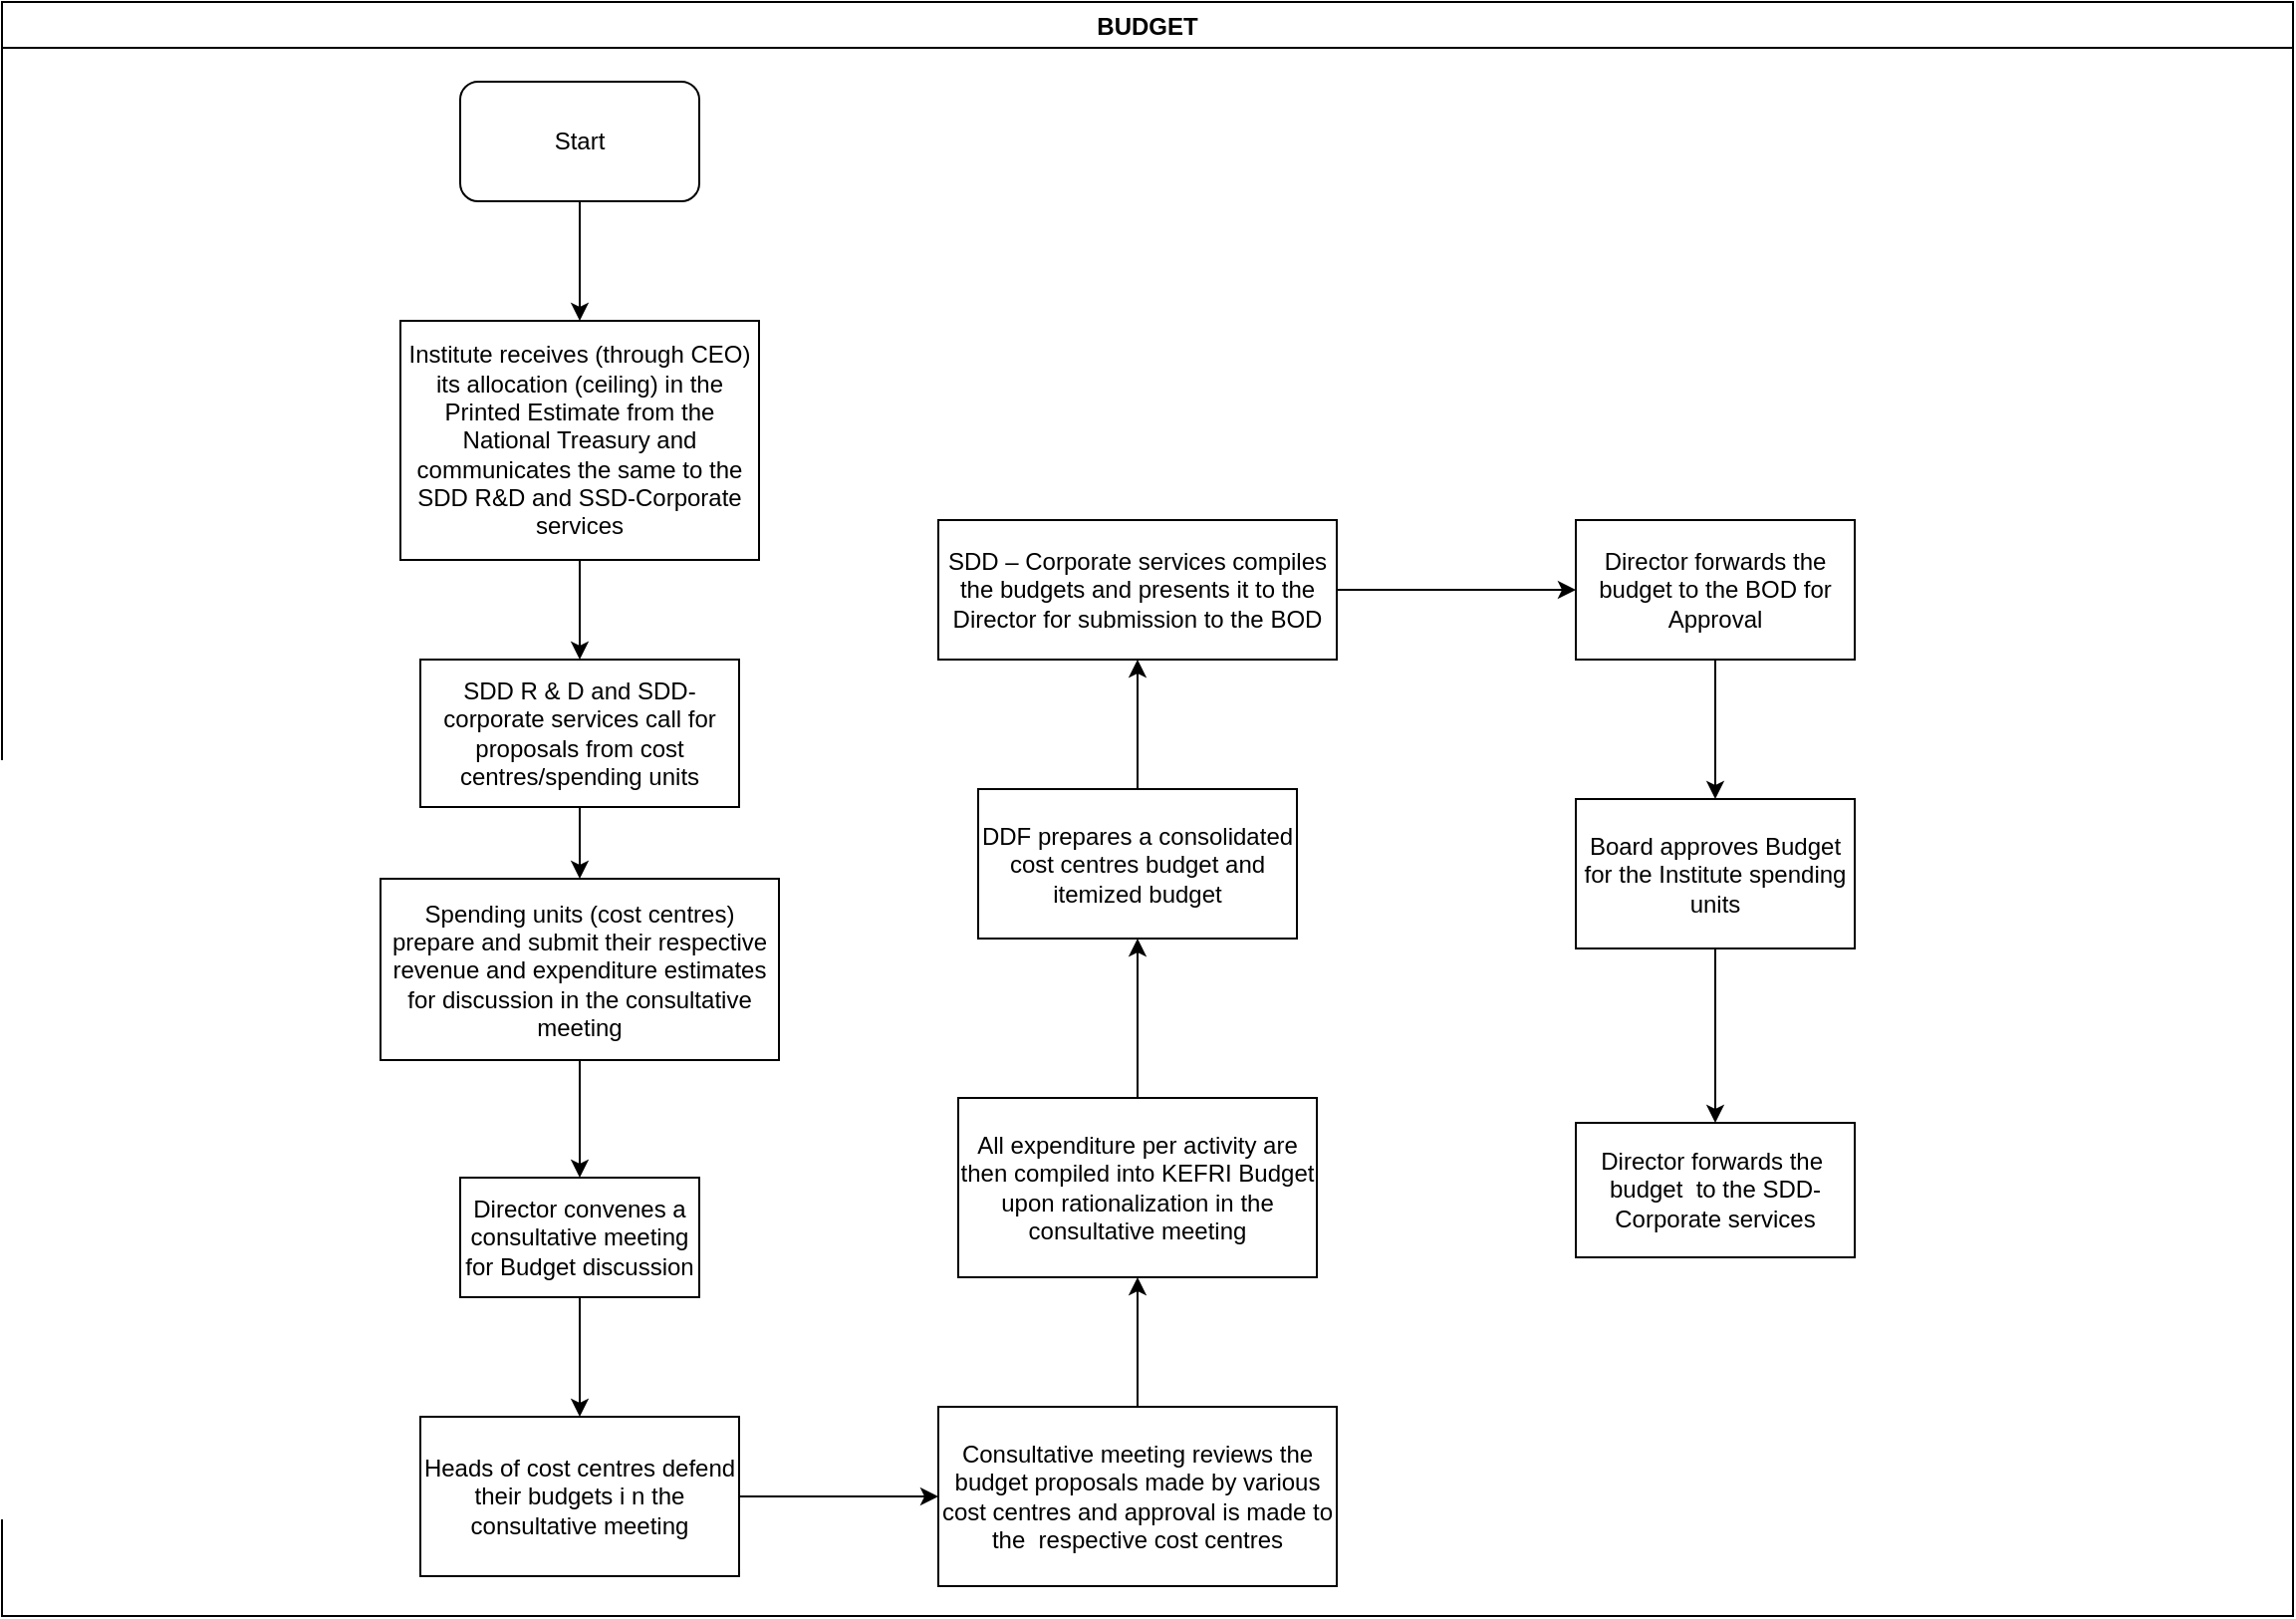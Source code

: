 <mxfile version="13.10.9" type="github">
  <diagram id="HKhS4auHpXQP0HFOkr7Z" name="Page-1">
    <mxGraphModel dx="1038" dy="547" grid="1" gridSize="10" guides="1" tooltips="1" connect="1" arrows="1" fold="1" page="1" pageScale="1" pageWidth="1169" pageHeight="827" math="0" shadow="0">
      <root>
        <mxCell id="0" />
        <mxCell id="1" parent="0" />
        <mxCell id="jPiStXu903FzIQFQCjgb-1" value="BUDGET" style="swimlane;" vertex="1" parent="1">
          <mxGeometry x="10" y="10" width="1150" height="810" as="geometry" />
        </mxCell>
        <mxCell id="jPiStXu903FzIQFQCjgb-2" value="Start" style="rounded=1;whiteSpace=wrap;html=1;" vertex="1" parent="jPiStXu903FzIQFQCjgb-1">
          <mxGeometry x="230" y="40" width="120" height="60" as="geometry" />
        </mxCell>
        <mxCell id="jPiStXu903FzIQFQCjgb-5" value="Institute receives (through CEO) its allocation (ceiling) in the Printed Estimate from the National Treasury and communicates the same to the SDD R&amp;amp;D and SSD-Corporate services" style="rounded=0;whiteSpace=wrap;html=1;" vertex="1" parent="jPiStXu903FzIQFQCjgb-1">
          <mxGeometry x="200" y="160" width="180" height="120" as="geometry" />
        </mxCell>
        <mxCell id="jPiStXu903FzIQFQCjgb-4" value="" style="edgeStyle=orthogonalEdgeStyle;rounded=0;orthogonalLoop=1;jettySize=auto;html=1;entryX=0.5;entryY=0;entryDx=0;entryDy=0;" edge="1" parent="jPiStXu903FzIQFQCjgb-1" source="jPiStXu903FzIQFQCjgb-2" target="jPiStXu903FzIQFQCjgb-5">
          <mxGeometry relative="1" as="geometry">
            <mxPoint x="290" y="180" as="targetPoint" />
          </mxGeometry>
        </mxCell>
        <mxCell id="jPiStXu903FzIQFQCjgb-6" value="SDD R &amp;amp; D and SDD- corporate services call for proposals from cost centres/spending units" style="whiteSpace=wrap;html=1;rounded=0;" vertex="1" parent="jPiStXu903FzIQFQCjgb-1">
          <mxGeometry x="210" y="330" width="160" height="74" as="geometry" />
        </mxCell>
        <mxCell id="jPiStXu903FzIQFQCjgb-7" value="" style="edgeStyle=orthogonalEdgeStyle;rounded=0;orthogonalLoop=1;jettySize=auto;html=1;" edge="1" parent="jPiStXu903FzIQFQCjgb-1" source="jPiStXu903FzIQFQCjgb-5" target="jPiStXu903FzIQFQCjgb-6">
          <mxGeometry relative="1" as="geometry" />
        </mxCell>
        <mxCell id="jPiStXu903FzIQFQCjgb-8" value="Spending units (cost centres) prepare and submit their respective revenue and expenditure estimates for discussion in the consultative meeting" style="whiteSpace=wrap;html=1;rounded=0;" vertex="1" parent="jPiStXu903FzIQFQCjgb-1">
          <mxGeometry x="190" y="440" width="200" height="91" as="geometry" />
        </mxCell>
        <mxCell id="jPiStXu903FzIQFQCjgb-9" value="" style="edgeStyle=orthogonalEdgeStyle;rounded=0;orthogonalLoop=1;jettySize=auto;html=1;" edge="1" parent="jPiStXu903FzIQFQCjgb-1" source="jPiStXu903FzIQFQCjgb-6" target="jPiStXu903FzIQFQCjgb-8">
          <mxGeometry relative="1" as="geometry" />
        </mxCell>
        <mxCell id="jPiStXu903FzIQFQCjgb-10" value="Director convenes a consultative meeting for Budget discussion" style="whiteSpace=wrap;html=1;rounded=0;" vertex="1" parent="jPiStXu903FzIQFQCjgb-1">
          <mxGeometry x="230" y="590" width="120" height="60" as="geometry" />
        </mxCell>
        <mxCell id="jPiStXu903FzIQFQCjgb-11" value="" style="edgeStyle=orthogonalEdgeStyle;rounded=0;orthogonalLoop=1;jettySize=auto;html=1;" edge="1" parent="jPiStXu903FzIQFQCjgb-1" source="jPiStXu903FzIQFQCjgb-8" target="jPiStXu903FzIQFQCjgb-10">
          <mxGeometry relative="1" as="geometry" />
        </mxCell>
        <mxCell id="jPiStXu903FzIQFQCjgb-15" value="" style="edgeStyle=orthogonalEdgeStyle;rounded=0;orthogonalLoop=1;jettySize=auto;html=1;" edge="1" parent="1" source="jPiStXu903FzIQFQCjgb-12" target="jPiStXu903FzIQFQCjgb-14">
          <mxGeometry relative="1" as="geometry" />
        </mxCell>
        <mxCell id="jPiStXu903FzIQFQCjgb-12" value="Heads of cost centres defend their budgets i n the consultative meeting" style="whiteSpace=wrap;html=1;rounded=0;" vertex="1" parent="1">
          <mxGeometry x="220" y="720" width="160" height="80" as="geometry" />
        </mxCell>
        <mxCell id="jPiStXu903FzIQFQCjgb-13" value="" style="edgeStyle=orthogonalEdgeStyle;rounded=0;orthogonalLoop=1;jettySize=auto;html=1;" edge="1" parent="1" source="jPiStXu903FzIQFQCjgb-10" target="jPiStXu903FzIQFQCjgb-12">
          <mxGeometry relative="1" as="geometry" />
        </mxCell>
        <mxCell id="jPiStXu903FzIQFQCjgb-17" value="" style="edgeStyle=orthogonalEdgeStyle;rounded=0;orthogonalLoop=1;jettySize=auto;html=1;" edge="1" parent="1" source="jPiStXu903FzIQFQCjgb-14" target="jPiStXu903FzIQFQCjgb-16">
          <mxGeometry relative="1" as="geometry" />
        </mxCell>
        <mxCell id="jPiStXu903FzIQFQCjgb-14" value="Consultative meeting reviews the budget proposals made by various cost centres and approval is made to the&amp;nbsp; respective cost centres" style="whiteSpace=wrap;html=1;rounded=0;" vertex="1" parent="1">
          <mxGeometry x="480" y="715" width="200" height="90" as="geometry" />
        </mxCell>
        <mxCell id="jPiStXu903FzIQFQCjgb-19" value="" style="edgeStyle=orthogonalEdgeStyle;rounded=0;orthogonalLoop=1;jettySize=auto;html=1;" edge="1" parent="1" source="jPiStXu903FzIQFQCjgb-16" target="jPiStXu903FzIQFQCjgb-18">
          <mxGeometry relative="1" as="geometry" />
        </mxCell>
        <mxCell id="jPiStXu903FzIQFQCjgb-16" value="All expenditure per activity are then compiled into KEFRI Budget upon rationalization in the consultative meeting" style="whiteSpace=wrap;html=1;rounded=0;" vertex="1" parent="1">
          <mxGeometry x="490" y="560" width="180" height="90" as="geometry" />
        </mxCell>
        <mxCell id="jPiStXu903FzIQFQCjgb-21" value="" style="edgeStyle=orthogonalEdgeStyle;rounded=0;orthogonalLoop=1;jettySize=auto;html=1;" edge="1" parent="1" source="jPiStXu903FzIQFQCjgb-18" target="jPiStXu903FzIQFQCjgb-20">
          <mxGeometry relative="1" as="geometry" />
        </mxCell>
        <mxCell id="jPiStXu903FzIQFQCjgb-18" value="DDF prepares a consolidated cost centres budget and itemized budget" style="whiteSpace=wrap;html=1;rounded=0;" vertex="1" parent="1">
          <mxGeometry x="500" y="405" width="160" height="75" as="geometry" />
        </mxCell>
        <mxCell id="jPiStXu903FzIQFQCjgb-23" value="" style="edgeStyle=orthogonalEdgeStyle;rounded=0;orthogonalLoop=1;jettySize=auto;html=1;" edge="1" parent="1" source="jPiStXu903FzIQFQCjgb-20" target="jPiStXu903FzIQFQCjgb-22">
          <mxGeometry relative="1" as="geometry" />
        </mxCell>
        <mxCell id="jPiStXu903FzIQFQCjgb-20" value="SDD – Corporate services compiles the budgets and presents it to the Director for submission to the BOD" style="whiteSpace=wrap;html=1;rounded=0;" vertex="1" parent="1">
          <mxGeometry x="480" y="270" width="200" height="70" as="geometry" />
        </mxCell>
        <mxCell id="jPiStXu903FzIQFQCjgb-25" value="" style="edgeStyle=orthogonalEdgeStyle;rounded=0;orthogonalLoop=1;jettySize=auto;html=1;" edge="1" parent="1" source="jPiStXu903FzIQFQCjgb-22" target="jPiStXu903FzIQFQCjgb-24">
          <mxGeometry relative="1" as="geometry" />
        </mxCell>
        <mxCell id="jPiStXu903FzIQFQCjgb-22" value="Director forwards the budget to the BOD for Approval" style="whiteSpace=wrap;html=1;rounded=0;" vertex="1" parent="1">
          <mxGeometry x="800" y="270" width="140" height="70" as="geometry" />
        </mxCell>
        <mxCell id="jPiStXu903FzIQFQCjgb-27" value="" style="edgeStyle=orthogonalEdgeStyle;rounded=0;orthogonalLoop=1;jettySize=auto;html=1;" edge="1" parent="1" source="jPiStXu903FzIQFQCjgb-24" target="jPiStXu903FzIQFQCjgb-26">
          <mxGeometry relative="1" as="geometry" />
        </mxCell>
        <mxCell id="jPiStXu903FzIQFQCjgb-24" value="Board approves Budget for the Institute spending units" style="whiteSpace=wrap;html=1;rounded=0;" vertex="1" parent="1">
          <mxGeometry x="800" y="410" width="140" height="75" as="geometry" />
        </mxCell>
        <mxCell id="jPiStXu903FzIQFQCjgb-26" value="Director forwards the&amp;nbsp; budget&amp;nbsp; to the SDD-Corporate services" style="whiteSpace=wrap;html=1;rounded=0;" vertex="1" parent="1">
          <mxGeometry x="800" y="572.5" width="140" height="67.5" as="geometry" />
        </mxCell>
      </root>
    </mxGraphModel>
  </diagram>
</mxfile>
